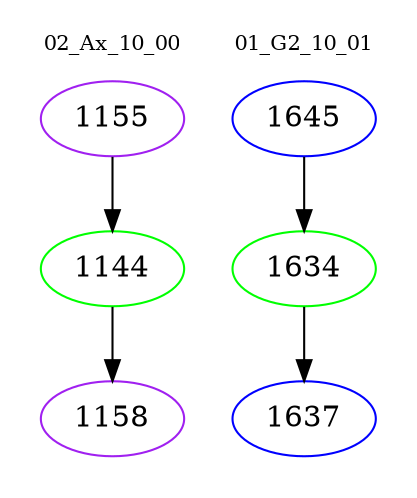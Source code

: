 digraph{
subgraph cluster_0 {
color = white
label = "02_Ax_10_00";
fontsize=10;
T0_1155 [label="1155", color="purple"]
T0_1155 -> T0_1144 [color="black"]
T0_1144 [label="1144", color="green"]
T0_1144 -> T0_1158 [color="black"]
T0_1158 [label="1158", color="purple"]
}
subgraph cluster_1 {
color = white
label = "01_G2_10_01";
fontsize=10;
T1_1645 [label="1645", color="blue"]
T1_1645 -> T1_1634 [color="black"]
T1_1634 [label="1634", color="green"]
T1_1634 -> T1_1637 [color="black"]
T1_1637 [label="1637", color="blue"]
}
}
